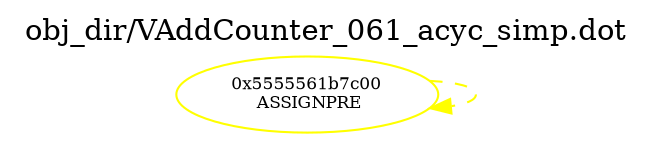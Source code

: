 digraph v3graph {
	graph	[label="obj_dir/VAddCounter_061_acyc_simp.dot",
		 labelloc=t, labeljust=l,
		 //size="7.5,10",
		 rankdir=TB];
	n0	[fontsize=8 label="0x5555561b7c00\n ASSIGNPRE", color=yellow];
	n0 -> n0 [fontsize=8 label="" weight=3 color=yellow style=dashed];
}
